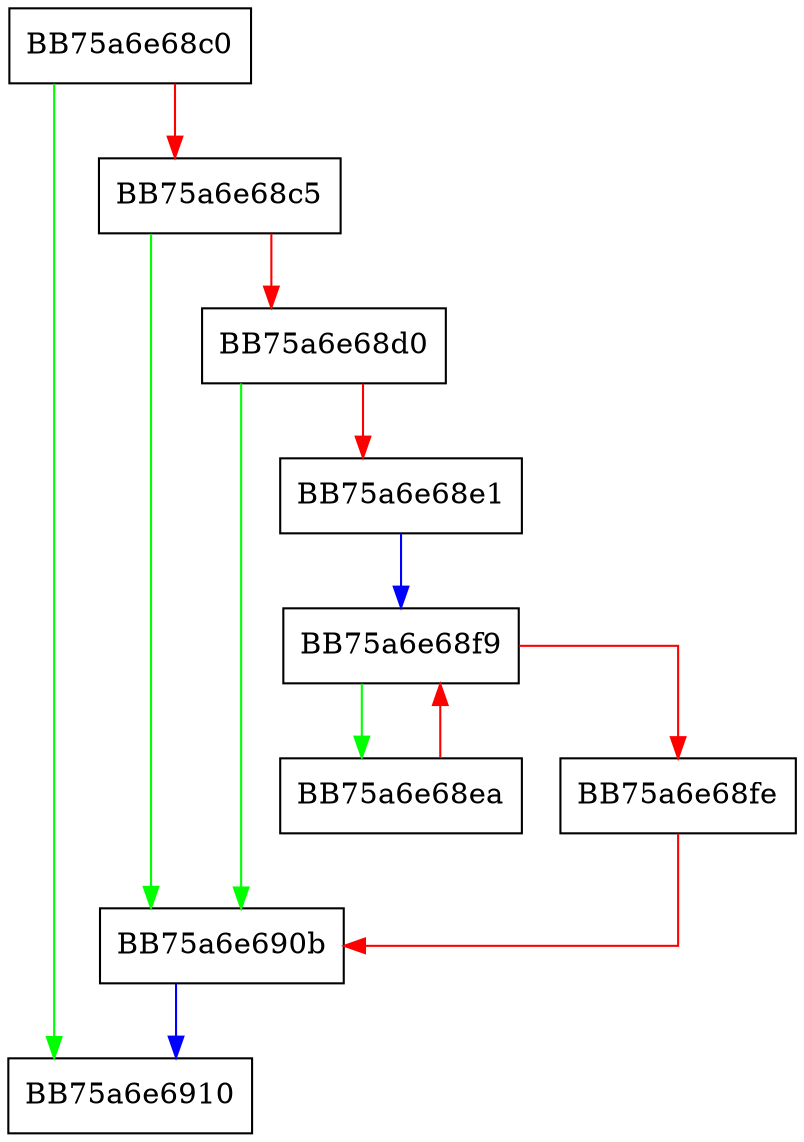 digraph TlgAggregateInternalProviderCallback {
  node [shape="box"];
  graph [splines=ortho];
  BB75a6e68c0 -> BB75a6e6910 [color="green"];
  BB75a6e68c0 -> BB75a6e68c5 [color="red"];
  BB75a6e68c5 -> BB75a6e690b [color="green"];
  BB75a6e68c5 -> BB75a6e68d0 [color="red"];
  BB75a6e68d0 -> BB75a6e690b [color="green"];
  BB75a6e68d0 -> BB75a6e68e1 [color="red"];
  BB75a6e68e1 -> BB75a6e68f9 [color="blue"];
  BB75a6e68ea -> BB75a6e68f9 [color="red"];
  BB75a6e68f9 -> BB75a6e68ea [color="green"];
  BB75a6e68f9 -> BB75a6e68fe [color="red"];
  BB75a6e68fe -> BB75a6e690b [color="red"];
  BB75a6e690b -> BB75a6e6910 [color="blue"];
}
